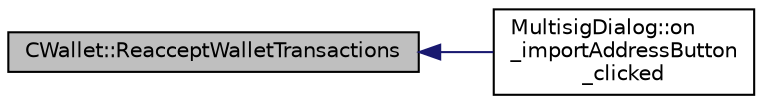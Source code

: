 digraph "CWallet::ReacceptWalletTransactions"
{
  edge [fontname="Helvetica",fontsize="10",labelfontname="Helvetica",labelfontsize="10"];
  node [fontname="Helvetica",fontsize="10",shape=record];
  rankdir="LR";
  Node861 [label="CWallet::ReacceptWalletTransactions",height=0.2,width=0.4,color="black", fillcolor="grey75", style="filled", fontcolor="black"];
  Node861 -> Node862 [dir="back",color="midnightblue",fontsize="10",style="solid",fontname="Helvetica"];
  Node862 [label="MultisigDialog::on\l_importAddressButton\l_clicked",height=0.2,width=0.4,color="black", fillcolor="white", style="filled",URL="$class_multisig_dialog.html#acd1dfe3a52a5a91b31f8042a119c7618"];
}
